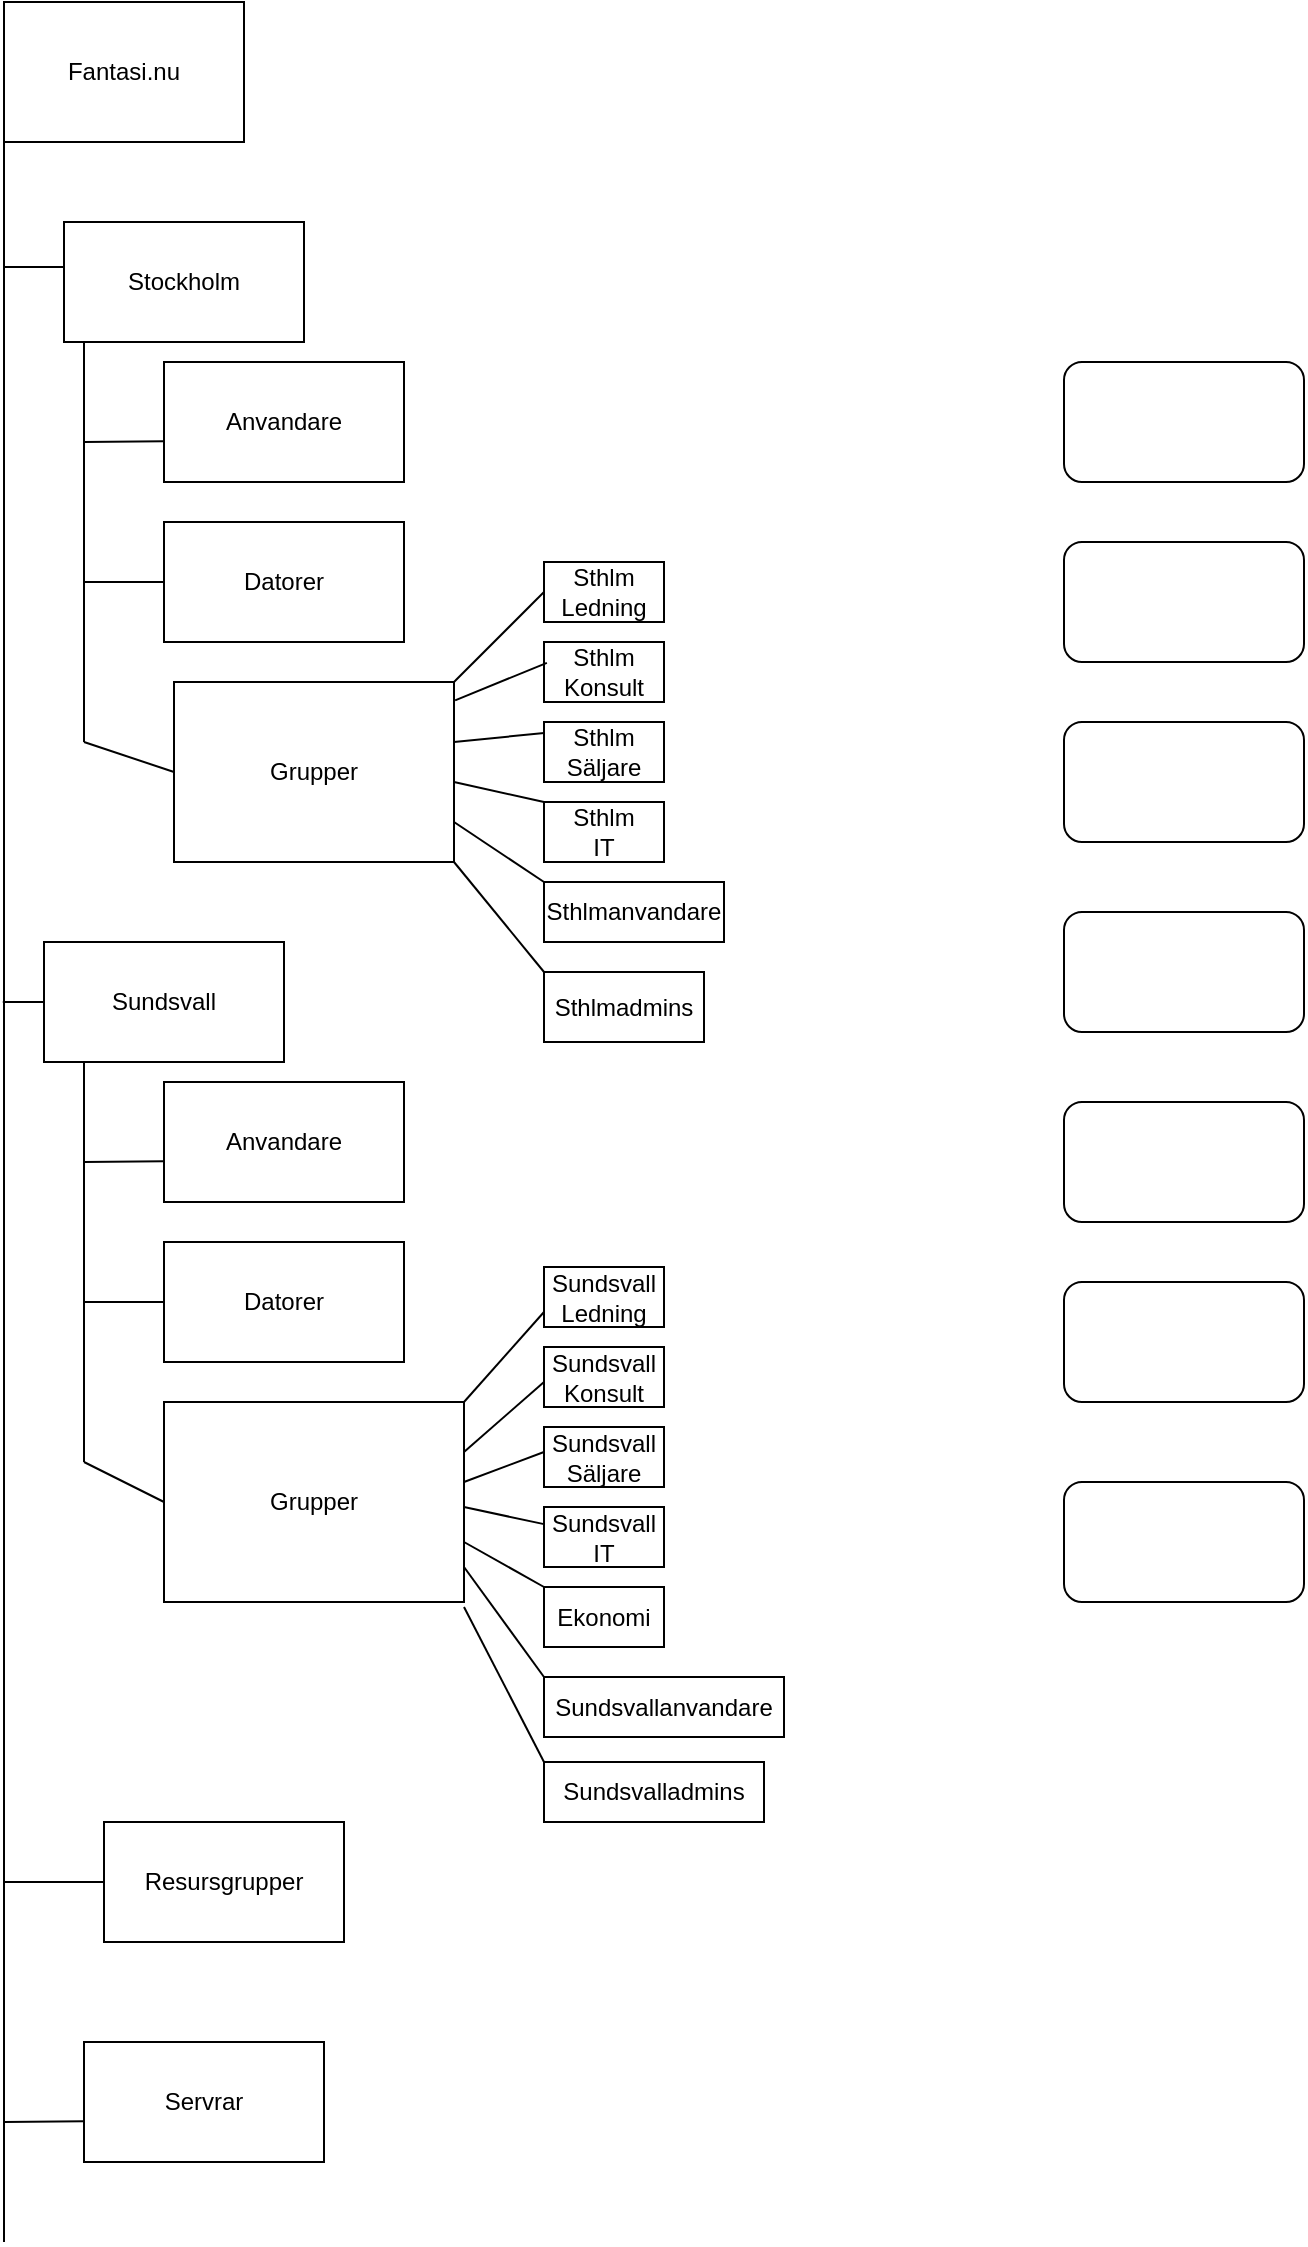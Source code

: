 <mxfile version="22.1.6" type="github">
  <diagram id="C5RBs43oDa-KdzZeNtuy" name="Page-1">
    <mxGraphModel dx="1520" dy="1218" grid="1" gridSize="10" guides="1" tooltips="1" connect="1" arrows="1" fold="1" page="1" pageScale="1" pageWidth="1654" pageHeight="2336" math="0" shadow="0">
      <root>
        <mxCell id="WIyWlLk6GJQsqaUBKTNV-0" />
        <mxCell id="WIyWlLk6GJQsqaUBKTNV-1" parent="WIyWlLk6GJQsqaUBKTNV-0" />
        <mxCell id="fueHBXX8DJ0KAjWdxpP2-1" value="Fantasi.nu" style="rounded=0;whiteSpace=wrap;html=1;" vertex="1" parent="WIyWlLk6GJQsqaUBKTNV-1">
          <mxGeometry x="40" y="10" width="120" height="70" as="geometry" />
        </mxCell>
        <mxCell id="fueHBXX8DJ0KAjWdxpP2-2" value="" style="endArrow=none;html=1;rounded=0;" edge="1" parent="WIyWlLk6GJQsqaUBKTNV-1">
          <mxGeometry width="50" height="50" relative="1" as="geometry">
            <mxPoint x="40" y="1130" as="sourcePoint" />
            <mxPoint x="40" y="70" as="targetPoint" />
          </mxGeometry>
        </mxCell>
        <mxCell id="fueHBXX8DJ0KAjWdxpP2-6" value="&lt;div&gt;Anvandare&lt;/div&gt;" style="rounded=0;whiteSpace=wrap;html=1;" vertex="1" parent="WIyWlLk6GJQsqaUBKTNV-1">
          <mxGeometry x="120" y="190" width="120" height="60" as="geometry" />
        </mxCell>
        <mxCell id="fueHBXX8DJ0KAjWdxpP2-7" value="Datorer" style="rounded=0;whiteSpace=wrap;html=1;" vertex="1" parent="WIyWlLk6GJQsqaUBKTNV-1">
          <mxGeometry x="120" y="270" width="120" height="60" as="geometry" />
        </mxCell>
        <mxCell id="fueHBXX8DJ0KAjWdxpP2-35" style="edgeStyle=orthogonalEdgeStyle;rounded=0;orthogonalLoop=1;jettySize=auto;html=1;exitX=1;exitY=1;exitDx=0;exitDy=0;" edge="1" parent="WIyWlLk6GJQsqaUBKTNV-1" source="fueHBXX8DJ0KAjWdxpP2-8">
          <mxGeometry relative="1" as="geometry">
            <mxPoint x="240.152" y="409.727" as="targetPoint" />
          </mxGeometry>
        </mxCell>
        <mxCell id="fueHBXX8DJ0KAjWdxpP2-8" value="Grupper" style="rounded=0;whiteSpace=wrap;html=1;" vertex="1" parent="WIyWlLk6GJQsqaUBKTNV-1">
          <mxGeometry x="125" y="350" width="140" height="90" as="geometry" />
        </mxCell>
        <mxCell id="fueHBXX8DJ0KAjWdxpP2-9" value="" style="endArrow=none;html=1;rounded=0;" edge="1" parent="WIyWlLk6GJQsqaUBKTNV-1">
          <mxGeometry width="50" height="50" relative="1" as="geometry">
            <mxPoint x="80" y="230" as="sourcePoint" />
            <mxPoint x="120" y="229.66" as="targetPoint" />
          </mxGeometry>
        </mxCell>
        <mxCell id="fueHBXX8DJ0KAjWdxpP2-10" value="" style="endArrow=none;html=1;rounded=0;" edge="1" parent="WIyWlLk6GJQsqaUBKTNV-1">
          <mxGeometry width="50" height="50" relative="1" as="geometry">
            <mxPoint x="80" y="230" as="sourcePoint" />
            <mxPoint x="80" y="180" as="targetPoint" />
          </mxGeometry>
        </mxCell>
        <mxCell id="fueHBXX8DJ0KAjWdxpP2-11" value="" style="endArrow=none;html=1;rounded=0;" edge="1" parent="WIyWlLk6GJQsqaUBKTNV-1">
          <mxGeometry width="50" height="50" relative="1" as="geometry">
            <mxPoint x="80" y="380" as="sourcePoint" />
            <mxPoint x="80" y="230" as="targetPoint" />
          </mxGeometry>
        </mxCell>
        <mxCell id="fueHBXX8DJ0KAjWdxpP2-13" value="" style="endArrow=none;html=1;rounded=0;entryX=0;entryY=0.5;entryDx=0;entryDy=0;" edge="1" parent="WIyWlLk6GJQsqaUBKTNV-1" target="fueHBXX8DJ0KAjWdxpP2-8">
          <mxGeometry width="50" height="50" relative="1" as="geometry">
            <mxPoint x="80" y="380" as="sourcePoint" />
            <mxPoint x="120" y="376.0" as="targetPoint" />
          </mxGeometry>
        </mxCell>
        <mxCell id="fueHBXX8DJ0KAjWdxpP2-14" value="" style="endArrow=none;html=1;rounded=0;" edge="1" parent="WIyWlLk6GJQsqaUBKTNV-1" target="fueHBXX8DJ0KAjWdxpP2-7">
          <mxGeometry width="50" height="50" relative="1" as="geometry">
            <mxPoint x="80" y="300" as="sourcePoint" />
            <mxPoint x="130" y="250" as="targetPoint" />
          </mxGeometry>
        </mxCell>
        <mxCell id="fueHBXX8DJ0KAjWdxpP2-15" value="Sundsvall" style="rounded=0;whiteSpace=wrap;html=1;" vertex="1" parent="WIyWlLk6GJQsqaUBKTNV-1">
          <mxGeometry x="60" y="480" width="120" height="60" as="geometry" />
        </mxCell>
        <mxCell id="fueHBXX8DJ0KAjWdxpP2-16" value="&lt;div&gt;Anvandare&lt;/div&gt;" style="rounded=0;whiteSpace=wrap;html=1;" vertex="1" parent="WIyWlLk6GJQsqaUBKTNV-1">
          <mxGeometry x="120" y="550" width="120" height="60" as="geometry" />
        </mxCell>
        <mxCell id="fueHBXX8DJ0KAjWdxpP2-17" value="Datorer" style="rounded=0;whiteSpace=wrap;html=1;" vertex="1" parent="WIyWlLk6GJQsqaUBKTNV-1">
          <mxGeometry x="120" y="630" width="120" height="60" as="geometry" />
        </mxCell>
        <mxCell id="fueHBXX8DJ0KAjWdxpP2-18" value="Grupper" style="rounded=0;whiteSpace=wrap;html=1;" vertex="1" parent="WIyWlLk6GJQsqaUBKTNV-1">
          <mxGeometry x="120" y="710" width="150" height="100" as="geometry" />
        </mxCell>
        <mxCell id="fueHBXX8DJ0KAjWdxpP2-19" value="" style="endArrow=none;html=1;rounded=0;" edge="1" parent="WIyWlLk6GJQsqaUBKTNV-1">
          <mxGeometry width="50" height="50" relative="1" as="geometry">
            <mxPoint x="80" y="590" as="sourcePoint" />
            <mxPoint x="120" y="589.66" as="targetPoint" />
          </mxGeometry>
        </mxCell>
        <mxCell id="fueHBXX8DJ0KAjWdxpP2-20" value="" style="endArrow=none;html=1;rounded=0;" edge="1" parent="WIyWlLk6GJQsqaUBKTNV-1">
          <mxGeometry width="50" height="50" relative="1" as="geometry">
            <mxPoint x="80" y="590" as="sourcePoint" />
            <mxPoint x="80" y="540" as="targetPoint" />
          </mxGeometry>
        </mxCell>
        <mxCell id="fueHBXX8DJ0KAjWdxpP2-21" value="" style="endArrow=none;html=1;rounded=0;" edge="1" parent="WIyWlLk6GJQsqaUBKTNV-1">
          <mxGeometry width="50" height="50" relative="1" as="geometry">
            <mxPoint x="80" y="740" as="sourcePoint" />
            <mxPoint x="80" y="590" as="targetPoint" />
          </mxGeometry>
        </mxCell>
        <mxCell id="fueHBXX8DJ0KAjWdxpP2-22" value="" style="endArrow=none;html=1;rounded=0;entryX=0;entryY=0.5;entryDx=0;entryDy=0;" edge="1" parent="WIyWlLk6GJQsqaUBKTNV-1" target="fueHBXX8DJ0KAjWdxpP2-18">
          <mxGeometry width="50" height="50" relative="1" as="geometry">
            <mxPoint x="80" y="740" as="sourcePoint" />
            <mxPoint x="120" y="736.0" as="targetPoint" />
          </mxGeometry>
        </mxCell>
        <mxCell id="fueHBXX8DJ0KAjWdxpP2-23" value="" style="endArrow=none;html=1;rounded=0;" edge="1" parent="WIyWlLk6GJQsqaUBKTNV-1" target="fueHBXX8DJ0KAjWdxpP2-17">
          <mxGeometry width="50" height="50" relative="1" as="geometry">
            <mxPoint x="80" y="660" as="sourcePoint" />
            <mxPoint x="130" y="610" as="targetPoint" />
          </mxGeometry>
        </mxCell>
        <mxCell id="fueHBXX8DJ0KAjWdxpP2-25" value="Resursgrupper" style="rounded=0;whiteSpace=wrap;html=1;" vertex="1" parent="WIyWlLk6GJQsqaUBKTNV-1">
          <mxGeometry x="90" y="920" width="120" height="60" as="geometry" />
        </mxCell>
        <mxCell id="fueHBXX8DJ0KAjWdxpP2-26" value="Servrar" style="rounded=0;whiteSpace=wrap;html=1;" vertex="1" parent="WIyWlLk6GJQsqaUBKTNV-1">
          <mxGeometry x="80" y="1030" width="120" height="60" as="geometry" />
        </mxCell>
        <mxCell id="fueHBXX8DJ0KAjWdxpP2-27" value="" style="endArrow=none;html=1;rounded=0;entryX=0.005;entryY=0.375;entryDx=0;entryDy=0;entryPerimeter=0;" edge="1" parent="WIyWlLk6GJQsqaUBKTNV-1" target="fueHBXX8DJ0KAjWdxpP2-5">
          <mxGeometry width="50" height="50" relative="1" as="geometry">
            <mxPoint x="40" y="142.5" as="sourcePoint" />
            <mxPoint x="60" y="140" as="targetPoint" />
          </mxGeometry>
        </mxCell>
        <mxCell id="fueHBXX8DJ0KAjWdxpP2-28" value="" style="endArrow=none;html=1;rounded=0;entryX=0.005;entryY=0.375;entryDx=0;entryDy=0;entryPerimeter=0;" edge="1" parent="WIyWlLk6GJQsqaUBKTNV-1" source="fueHBXX8DJ0KAjWdxpP2-5">
          <mxGeometry width="50" height="50" relative="1" as="geometry">
            <mxPoint x="50" y="152.5" as="sourcePoint" />
            <mxPoint x="71" y="153" as="targetPoint" />
          </mxGeometry>
        </mxCell>
        <mxCell id="fueHBXX8DJ0KAjWdxpP2-29" value="" style="endArrow=none;html=1;rounded=0;entryX=0;entryY=0.5;entryDx=0;entryDy=0;" edge="1" parent="WIyWlLk6GJQsqaUBKTNV-1" target="fueHBXX8DJ0KAjWdxpP2-15">
          <mxGeometry width="50" height="50" relative="1" as="geometry">
            <mxPoint x="39.4" y="510" as="sourcePoint" />
            <mxPoint x="60.0" y="500.0" as="targetPoint" />
          </mxGeometry>
        </mxCell>
        <mxCell id="fueHBXX8DJ0KAjWdxpP2-5" value="Stockholm" style="rounded=0;whiteSpace=wrap;html=1;" vertex="1" parent="WIyWlLk6GJQsqaUBKTNV-1">
          <mxGeometry x="70" y="120" width="120" height="60" as="geometry" />
        </mxCell>
        <mxCell id="fueHBXX8DJ0KAjWdxpP2-30" value="" style="endArrow=none;html=1;rounded=0;entryX=0;entryY=0.5;entryDx=0;entryDy=0;" edge="1" parent="WIyWlLk6GJQsqaUBKTNV-1" target="fueHBXX8DJ0KAjWdxpP2-25">
          <mxGeometry width="50" height="50" relative="1" as="geometry">
            <mxPoint x="40" y="950" as="sourcePoint" />
            <mxPoint x="61" y="830.5" as="targetPoint" />
          </mxGeometry>
        </mxCell>
        <mxCell id="fueHBXX8DJ0KAjWdxpP2-32" value="" style="endArrow=none;html=1;rounded=0;entryX=0.001;entryY=0.66;entryDx=0;entryDy=0;entryPerimeter=0;" edge="1" parent="WIyWlLk6GJQsqaUBKTNV-1" target="fueHBXX8DJ0KAjWdxpP2-26">
          <mxGeometry width="50" height="50" relative="1" as="geometry">
            <mxPoint x="40" y="1070" as="sourcePoint" />
            <mxPoint x="90" y="910" as="targetPoint" />
          </mxGeometry>
        </mxCell>
        <mxCell id="fueHBXX8DJ0KAjWdxpP2-36" value="&lt;div&gt;Sthlm&lt;/div&gt;&lt;div&gt;Konsult&lt;/div&gt;" style="rounded=0;whiteSpace=wrap;html=1;" vertex="1" parent="WIyWlLk6GJQsqaUBKTNV-1">
          <mxGeometry x="310" y="330" width="60" height="30" as="geometry" />
        </mxCell>
        <mxCell id="fueHBXX8DJ0KAjWdxpP2-37" value="&lt;div&gt;Sthlm&lt;/div&gt;&lt;div&gt;Säljare&lt;/div&gt;" style="rounded=0;whiteSpace=wrap;html=1;" vertex="1" parent="WIyWlLk6GJQsqaUBKTNV-1">
          <mxGeometry x="310" y="370" width="60" height="30" as="geometry" />
        </mxCell>
        <mxCell id="fueHBXX8DJ0KAjWdxpP2-38" value="&lt;div&gt;Sthlm&lt;/div&gt;&lt;div&gt;IT&lt;/div&gt;" style="rounded=0;whiteSpace=wrap;html=1;" vertex="1" parent="WIyWlLk6GJQsqaUBKTNV-1">
          <mxGeometry x="310" y="410" width="60" height="30" as="geometry" />
        </mxCell>
        <mxCell id="fueHBXX8DJ0KAjWdxpP2-39" value="&lt;div&gt;Sthlmanvandare&lt;/div&gt;" style="rounded=0;whiteSpace=wrap;html=1;" vertex="1" parent="WIyWlLk6GJQsqaUBKTNV-1">
          <mxGeometry x="310" y="450" width="90" height="30" as="geometry" />
        </mxCell>
        <mxCell id="fueHBXX8DJ0KAjWdxpP2-40" value="Sthlmadmins" style="rounded=0;whiteSpace=wrap;html=1;" vertex="1" parent="WIyWlLk6GJQsqaUBKTNV-1">
          <mxGeometry x="310" y="495" width="80" height="35" as="geometry" />
        </mxCell>
        <mxCell id="fueHBXX8DJ0KAjWdxpP2-41" value="&lt;div&gt;Sthlm&lt;/div&gt;&lt;div&gt;Ledning&lt;/div&gt;" style="rounded=0;whiteSpace=wrap;html=1;" vertex="1" parent="WIyWlLk6GJQsqaUBKTNV-1">
          <mxGeometry x="310" y="290" width="60" height="30" as="geometry" />
        </mxCell>
        <mxCell id="fueHBXX8DJ0KAjWdxpP2-50" value="&lt;div&gt;Sundsvall&lt;/div&gt;&lt;div&gt;Konsult&lt;br&gt;&lt;/div&gt;" style="rounded=0;whiteSpace=wrap;html=1;" vertex="1" parent="WIyWlLk6GJQsqaUBKTNV-1">
          <mxGeometry x="310" y="682.5" width="60" height="30" as="geometry" />
        </mxCell>
        <mxCell id="fueHBXX8DJ0KAjWdxpP2-51" value="&lt;div&gt;Sundsvall&lt;/div&gt;&lt;div&gt;Säljare&lt;br&gt;&lt;/div&gt;" style="rounded=0;whiteSpace=wrap;html=1;" vertex="1" parent="WIyWlLk6GJQsqaUBKTNV-1">
          <mxGeometry x="310" y="722.5" width="60" height="30" as="geometry" />
        </mxCell>
        <mxCell id="fueHBXX8DJ0KAjWdxpP2-52" value="&lt;div&gt;Sundsvall&lt;/div&gt;&lt;div&gt;IT&lt;br&gt;&lt;/div&gt;" style="rounded=0;whiteSpace=wrap;html=1;" vertex="1" parent="WIyWlLk6GJQsqaUBKTNV-1">
          <mxGeometry x="310" y="762.5" width="60" height="30" as="geometry" />
        </mxCell>
        <mxCell id="fueHBXX8DJ0KAjWdxpP2-53" value="Ekonomi" style="rounded=0;whiteSpace=wrap;html=1;" vertex="1" parent="WIyWlLk6GJQsqaUBKTNV-1">
          <mxGeometry x="310" y="802.5" width="60" height="30" as="geometry" />
        </mxCell>
        <mxCell id="fueHBXX8DJ0KAjWdxpP2-54" value="&lt;div&gt;Sundsvallanvandare&lt;/div&gt;" style="rounded=0;whiteSpace=wrap;html=1;" vertex="1" parent="WIyWlLk6GJQsqaUBKTNV-1">
          <mxGeometry x="310" y="847.5" width="120" height="30" as="geometry" />
        </mxCell>
        <mxCell id="fueHBXX8DJ0KAjWdxpP2-55" value="&lt;div&gt;Sundsvall&lt;/div&gt;&lt;div&gt;Ledning&lt;br&gt;&lt;/div&gt;" style="rounded=0;whiteSpace=wrap;html=1;" vertex="1" parent="WIyWlLk6GJQsqaUBKTNV-1">
          <mxGeometry x="310" y="642.5" width="60" height="30" as="geometry" />
        </mxCell>
        <mxCell id="fueHBXX8DJ0KAjWdxpP2-56" value="&lt;div&gt;Sundsvalladmins&lt;/div&gt;" style="rounded=0;whiteSpace=wrap;html=1;" vertex="1" parent="WIyWlLk6GJQsqaUBKTNV-1">
          <mxGeometry x="310" y="890" width="110" height="30" as="geometry" />
        </mxCell>
        <mxCell id="fueHBXX8DJ0KAjWdxpP2-59" value="" style="endArrow=none;html=1;rounded=0;entryX=0;entryY=0.75;entryDx=0;entryDy=0;" edge="1" parent="WIyWlLk6GJQsqaUBKTNV-1" target="fueHBXX8DJ0KAjWdxpP2-55">
          <mxGeometry width="50" height="50" relative="1" as="geometry">
            <mxPoint x="270" y="710" as="sourcePoint" />
            <mxPoint x="320" y="660" as="targetPoint" />
          </mxGeometry>
        </mxCell>
        <mxCell id="fueHBXX8DJ0KAjWdxpP2-60" value="" style="endArrow=none;html=1;rounded=0;exitX=1;exitY=0.25;exitDx=0;exitDy=0;" edge="1" parent="WIyWlLk6GJQsqaUBKTNV-1" source="fueHBXX8DJ0KAjWdxpP2-18">
          <mxGeometry width="50" height="50" relative="1" as="geometry">
            <mxPoint x="260" y="750" as="sourcePoint" />
            <mxPoint x="310" y="700" as="targetPoint" />
          </mxGeometry>
        </mxCell>
        <mxCell id="fueHBXX8DJ0KAjWdxpP2-63" value="" style="endArrow=none;html=1;rounded=0;" edge="1" parent="WIyWlLk6GJQsqaUBKTNV-1">
          <mxGeometry width="50" height="50" relative="1" as="geometry">
            <mxPoint x="270" y="750" as="sourcePoint" />
            <mxPoint x="310" y="735" as="targetPoint" />
          </mxGeometry>
        </mxCell>
        <mxCell id="fueHBXX8DJ0KAjWdxpP2-65" value="" style="endArrow=none;html=1;rounded=0;" edge="1" parent="WIyWlLk6GJQsqaUBKTNV-1" target="fueHBXX8DJ0KAjWdxpP2-52">
          <mxGeometry width="50" height="50" relative="1" as="geometry">
            <mxPoint x="270" y="762.5" as="sourcePoint" />
            <mxPoint x="320" y="712.5" as="targetPoint" />
          </mxGeometry>
        </mxCell>
        <mxCell id="fueHBXX8DJ0KAjWdxpP2-68" value="" style="endArrow=none;html=1;rounded=0;entryX=0;entryY=0;entryDx=0;entryDy=0;" edge="1" parent="WIyWlLk6GJQsqaUBKTNV-1" target="fueHBXX8DJ0KAjWdxpP2-53">
          <mxGeometry width="50" height="50" relative="1" as="geometry">
            <mxPoint x="270" y="780" as="sourcePoint" />
            <mxPoint x="320" y="730" as="targetPoint" />
          </mxGeometry>
        </mxCell>
        <mxCell id="fueHBXX8DJ0KAjWdxpP2-69" value="" style="endArrow=none;html=1;rounded=0;entryX=0;entryY=0;entryDx=0;entryDy=0;" edge="1" parent="WIyWlLk6GJQsqaUBKTNV-1" target="fueHBXX8DJ0KAjWdxpP2-54">
          <mxGeometry width="50" height="50" relative="1" as="geometry">
            <mxPoint x="270" y="792.5" as="sourcePoint" />
            <mxPoint x="320" y="742.5" as="targetPoint" />
          </mxGeometry>
        </mxCell>
        <mxCell id="fueHBXX8DJ0KAjWdxpP2-70" value="" style="endArrow=none;html=1;rounded=0;entryX=0;entryY=0;entryDx=0;entryDy=0;" edge="1" parent="WIyWlLk6GJQsqaUBKTNV-1" target="fueHBXX8DJ0KAjWdxpP2-56">
          <mxGeometry width="50" height="50" relative="1" as="geometry">
            <mxPoint x="270" y="812.5" as="sourcePoint" />
            <mxPoint x="320" y="762.5" as="targetPoint" />
          </mxGeometry>
        </mxCell>
        <mxCell id="fueHBXX8DJ0KAjWdxpP2-71" value="" style="endArrow=none;html=1;rounded=0;entryX=0;entryY=0.5;entryDx=0;entryDy=0;" edge="1" parent="WIyWlLk6GJQsqaUBKTNV-1" target="fueHBXX8DJ0KAjWdxpP2-41">
          <mxGeometry width="50" height="50" relative="1" as="geometry">
            <mxPoint x="265" y="350" as="sourcePoint" />
            <mxPoint x="315" y="300" as="targetPoint" />
          </mxGeometry>
        </mxCell>
        <mxCell id="fueHBXX8DJ0KAjWdxpP2-72" value="" style="endArrow=none;html=1;rounded=0;exitX=1.004;exitY=0.102;exitDx=0;exitDy=0;exitPerimeter=0;entryX=0.024;entryY=0.347;entryDx=0;entryDy=0;entryPerimeter=0;" edge="1" parent="WIyWlLk6GJQsqaUBKTNV-1" source="fueHBXX8DJ0KAjWdxpP2-8" target="fueHBXX8DJ0KAjWdxpP2-36">
          <mxGeometry width="50" height="50" relative="1" as="geometry">
            <mxPoint x="260" y="380" as="sourcePoint" />
            <mxPoint x="310" y="330" as="targetPoint" />
          </mxGeometry>
        </mxCell>
        <mxCell id="fueHBXX8DJ0KAjWdxpP2-73" value="" style="endArrow=none;html=1;rounded=0;entryX=0.002;entryY=0.183;entryDx=0;entryDy=0;entryPerimeter=0;" edge="1" parent="WIyWlLk6GJQsqaUBKTNV-1" target="fueHBXX8DJ0KAjWdxpP2-37">
          <mxGeometry width="50" height="50" relative="1" as="geometry">
            <mxPoint x="265" y="380" as="sourcePoint" />
            <mxPoint x="315" y="330" as="targetPoint" />
          </mxGeometry>
        </mxCell>
        <mxCell id="fueHBXX8DJ0KAjWdxpP2-74" value="" style="endArrow=none;html=1;rounded=0;entryX=0;entryY=0;entryDx=0;entryDy=0;" edge="1" parent="WIyWlLk6GJQsqaUBKTNV-1" target="fueHBXX8DJ0KAjWdxpP2-38">
          <mxGeometry width="50" height="50" relative="1" as="geometry">
            <mxPoint x="265" y="400" as="sourcePoint" />
            <mxPoint x="315" y="350" as="targetPoint" />
          </mxGeometry>
        </mxCell>
        <mxCell id="fueHBXX8DJ0KAjWdxpP2-76" value="" style="endArrow=none;html=1;rounded=0;entryX=0;entryY=0;entryDx=0;entryDy=0;" edge="1" parent="WIyWlLk6GJQsqaUBKTNV-1" target="fueHBXX8DJ0KAjWdxpP2-39">
          <mxGeometry width="50" height="50" relative="1" as="geometry">
            <mxPoint x="265" y="420" as="sourcePoint" />
            <mxPoint x="315" y="370" as="targetPoint" />
          </mxGeometry>
        </mxCell>
        <mxCell id="fueHBXX8DJ0KAjWdxpP2-77" value="" style="endArrow=none;html=1;rounded=0;entryX=0;entryY=0;entryDx=0;entryDy=0;" edge="1" parent="WIyWlLk6GJQsqaUBKTNV-1" target="fueHBXX8DJ0KAjWdxpP2-40">
          <mxGeometry width="50" height="50" relative="1" as="geometry">
            <mxPoint x="265" y="440" as="sourcePoint" />
            <mxPoint x="315" y="390" as="targetPoint" />
          </mxGeometry>
        </mxCell>
        <mxCell id="fueHBXX8DJ0KAjWdxpP2-78" value="" style="rounded=1;whiteSpace=wrap;html=1;" vertex="1" parent="WIyWlLk6GJQsqaUBKTNV-1">
          <mxGeometry x="570" y="190" width="120" height="60" as="geometry" />
        </mxCell>
        <mxCell id="fueHBXX8DJ0KAjWdxpP2-79" value="" style="rounded=1;whiteSpace=wrap;html=1;" vertex="1" parent="WIyWlLk6GJQsqaUBKTNV-1">
          <mxGeometry x="570" y="280" width="120" height="60" as="geometry" />
        </mxCell>
        <mxCell id="fueHBXX8DJ0KAjWdxpP2-80" value="" style="rounded=1;whiteSpace=wrap;html=1;" vertex="1" parent="WIyWlLk6GJQsqaUBKTNV-1">
          <mxGeometry x="570" y="370" width="120" height="60" as="geometry" />
        </mxCell>
        <mxCell id="fueHBXX8DJ0KAjWdxpP2-81" value="" style="rounded=1;whiteSpace=wrap;html=1;" vertex="1" parent="WIyWlLk6GJQsqaUBKTNV-1">
          <mxGeometry x="570" y="465" width="120" height="60" as="geometry" />
        </mxCell>
        <mxCell id="fueHBXX8DJ0KAjWdxpP2-82" value="" style="rounded=1;whiteSpace=wrap;html=1;" vertex="1" parent="WIyWlLk6GJQsqaUBKTNV-1">
          <mxGeometry x="570" y="560" width="120" height="60" as="geometry" />
        </mxCell>
        <mxCell id="fueHBXX8DJ0KAjWdxpP2-83" value="" style="rounded=1;whiteSpace=wrap;html=1;" vertex="1" parent="WIyWlLk6GJQsqaUBKTNV-1">
          <mxGeometry x="570" y="650" width="120" height="60" as="geometry" />
        </mxCell>
        <mxCell id="fueHBXX8DJ0KAjWdxpP2-84" value="" style="rounded=1;whiteSpace=wrap;html=1;" vertex="1" parent="WIyWlLk6GJQsqaUBKTNV-1">
          <mxGeometry x="570" y="750" width="120" height="60" as="geometry" />
        </mxCell>
      </root>
    </mxGraphModel>
  </diagram>
</mxfile>
